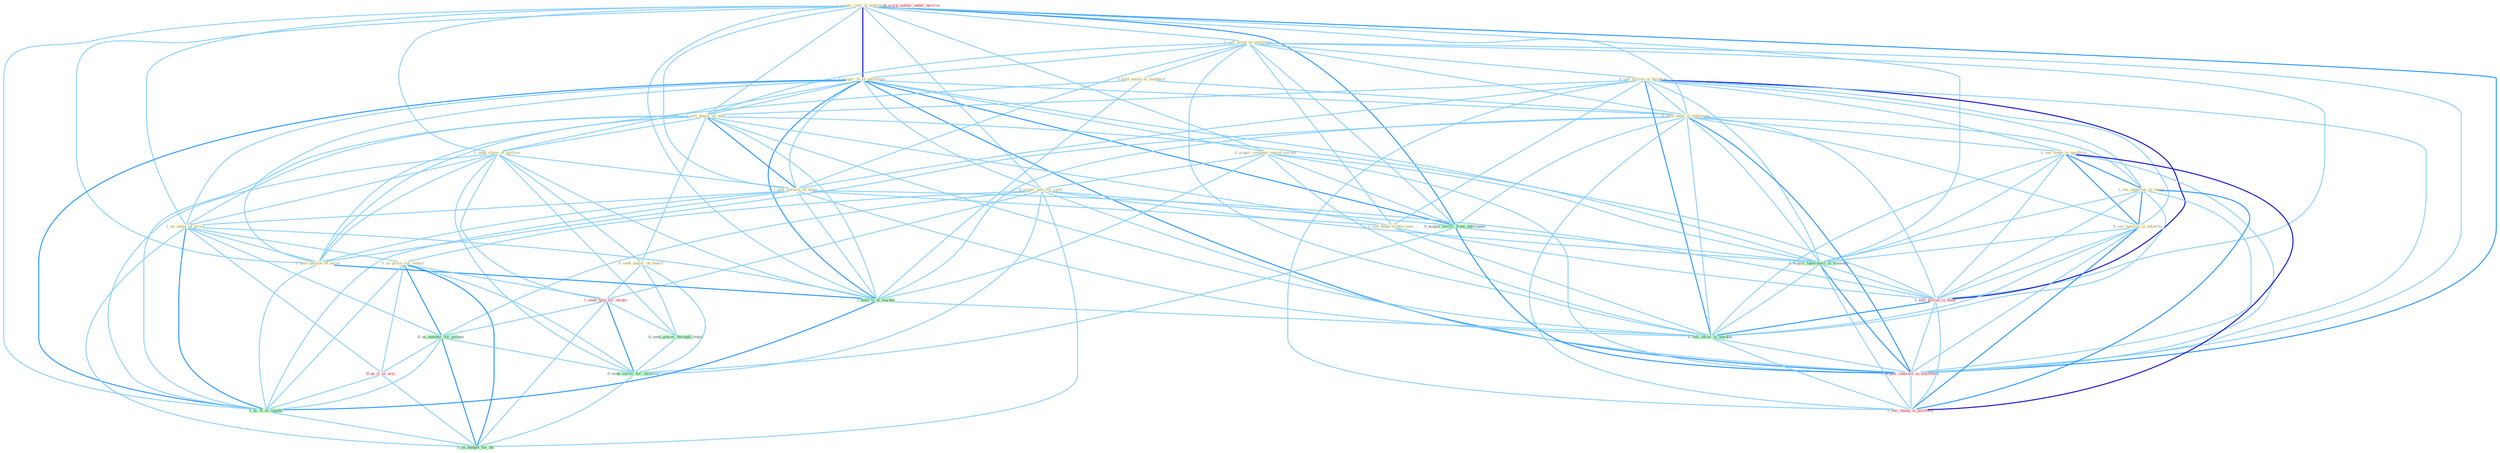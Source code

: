 Graph G{ 
    node
    [shape=polygon,style=filled,width=.5,height=.06,color="#BDFCC9",fixedsize=true,fontsize=4,
    fontcolor="#2f4f4f"];
    {node
    [color="#ffffe0", fontcolor="#8b7d6b"] "1_acquir_rest_of_entitynam " "0_sell_asset_to_entitynam " "1_acquir_%_of_entitynam " "0_hold_anyon_to_standard " "0_sell_billion_in_hardwar " "1_sell_major_of_unit " "1_seek_claim_of_million " "1_sell_version_of_devic " "0_acquir_compani_outsid_market " "0_hold_meet_in_entitynam " "0_see_name_in_portfolio " "1_see_opportun_in_integr " "0_see_messag_in_advertis " "1_us_some_of_proce " "0_seek_major_on_board " "0_acquir_unit_for_cash " "0_sell_bond_within_year " "1_hold_auction_of_secur " "0_us_proce_for_reduct "}
{node [color="#fff0f5", fontcolor="#b22222"] "1_seek_help_for_owner " "1_sell_billion_in_bond " "0_us_it_as_wai " "1_usurp_author_under_doctrin " "1_acquir_interest_in_entitynam " "1_see_chang_in_portfolio "}
edge [color="#B0E2FF"];

	"1_acquir_rest_of_entitynam " -- "0_sell_asset_to_entitynam " [w="1", color="#87cefa" ];
	"1_acquir_rest_of_entitynam " -- "1_acquir_%_of_entitynam " [w="3", color="#0000cd" , len=0.6];
	"1_acquir_rest_of_entitynam " -- "1_sell_major_of_unit " [w="1", color="#87cefa" ];
	"1_acquir_rest_of_entitynam " -- "1_seek_claim_of_million " [w="1", color="#87cefa" ];
	"1_acquir_rest_of_entitynam " -- "1_sell_version_of_devic " [w="1", color="#87cefa" ];
	"1_acquir_rest_of_entitynam " -- "0_acquir_compani_outsid_market " [w="1", color="#87cefa" ];
	"1_acquir_rest_of_entitynam " -- "0_hold_meet_in_entitynam " [w="1", color="#87cefa" ];
	"1_acquir_rest_of_entitynam " -- "1_us_some_of_proce " [w="1", color="#87cefa" ];
	"1_acquir_rest_of_entitynam " -- "0_acquir_unit_for_cash " [w="1", color="#87cefa" ];
	"1_acquir_rest_of_entitynam " -- "1_hold_auction_of_secur " [w="1", color="#87cefa" ];
	"1_acquir_rest_of_entitynam " -- "0_acquir_servic_from_entitynam " [w="2", color="#1e90ff" , len=0.8];
	"1_acquir_rest_of_entitynam " -- "1_hold_%_of_market " [w="1", color="#87cefa" ];
	"1_acquir_rest_of_entitynam " -- "0_acquir_laboratori_in_transact " [w="1", color="#87cefa" ];
	"1_acquir_rest_of_entitynam " -- "1_us_%_of_capabl " [w="1", color="#87cefa" ];
	"1_acquir_rest_of_entitynam " -- "1_acquir_interest_in_entitynam " [w="2", color="#1e90ff" , len=0.8];
	"0_sell_asset_to_entitynam " -- "1_acquir_%_of_entitynam " [w="1", color="#87cefa" ];
	"0_sell_asset_to_entitynam " -- "0_hold_anyon_to_standard " [w="1", color="#87cefa" ];
	"0_sell_asset_to_entitynam " -- "0_sell_billion_in_hardwar " [w="1", color="#87cefa" ];
	"0_sell_asset_to_entitynam " -- "1_sell_major_of_unit " [w="1", color="#87cefa" ];
	"0_sell_asset_to_entitynam " -- "1_sell_version_of_devic " [w="1", color="#87cefa" ];
	"0_sell_asset_to_entitynam " -- "0_hold_meet_in_entitynam " [w="1", color="#87cefa" ];
	"0_sell_asset_to_entitynam " -- "0_sell_bond_within_year " [w="1", color="#87cefa" ];
	"0_sell_asset_to_entitynam " -- "0_acquir_servic_from_entitynam " [w="1", color="#87cefa" ];
	"0_sell_asset_to_entitynam " -- "1_sell_billion_in_bond " [w="1", color="#87cefa" ];
	"0_sell_asset_to_entitynam " -- "0_sell_secur_in_market " [w="1", color="#87cefa" ];
	"0_sell_asset_to_entitynam " -- "1_acquir_interest_in_entitynam " [w="1", color="#87cefa" ];
	"1_acquir_%_of_entitynam " -- "1_sell_major_of_unit " [w="1", color="#87cefa" ];
	"1_acquir_%_of_entitynam " -- "1_seek_claim_of_million " [w="1", color="#87cefa" ];
	"1_acquir_%_of_entitynam " -- "1_sell_version_of_devic " [w="1", color="#87cefa" ];
	"1_acquir_%_of_entitynam " -- "0_acquir_compani_outsid_market " [w="1", color="#87cefa" ];
	"1_acquir_%_of_entitynam " -- "0_hold_meet_in_entitynam " [w="1", color="#87cefa" ];
	"1_acquir_%_of_entitynam " -- "1_us_some_of_proce " [w="1", color="#87cefa" ];
	"1_acquir_%_of_entitynam " -- "0_acquir_unit_for_cash " [w="1", color="#87cefa" ];
	"1_acquir_%_of_entitynam " -- "1_hold_auction_of_secur " [w="1", color="#87cefa" ];
	"1_acquir_%_of_entitynam " -- "0_acquir_servic_from_entitynam " [w="2", color="#1e90ff" , len=0.8];
	"1_acquir_%_of_entitynam " -- "1_hold_%_of_market " [w="2", color="#1e90ff" , len=0.8];
	"1_acquir_%_of_entitynam " -- "0_acquir_laboratori_in_transact " [w="1", color="#87cefa" ];
	"1_acquir_%_of_entitynam " -- "1_us_%_of_capabl " [w="2", color="#1e90ff" , len=0.8];
	"1_acquir_%_of_entitynam " -- "1_acquir_interest_in_entitynam " [w="2", color="#1e90ff" , len=0.8];
	"0_hold_anyon_to_standard " -- "0_hold_meet_in_entitynam " [w="1", color="#87cefa" ];
	"0_hold_anyon_to_standard " -- "1_hold_auction_of_secur " [w="1", color="#87cefa" ];
	"0_hold_anyon_to_standard " -- "1_hold_%_of_market " [w="1", color="#87cefa" ];
	"0_sell_billion_in_hardwar " -- "1_sell_major_of_unit " [w="1", color="#87cefa" ];
	"0_sell_billion_in_hardwar " -- "1_sell_version_of_devic " [w="1", color="#87cefa" ];
	"0_sell_billion_in_hardwar " -- "0_hold_meet_in_entitynam " [w="1", color="#87cefa" ];
	"0_sell_billion_in_hardwar " -- "0_see_name_in_portfolio " [w="1", color="#87cefa" ];
	"0_sell_billion_in_hardwar " -- "1_see_opportun_in_integr " [w="1", color="#87cefa" ];
	"0_sell_billion_in_hardwar " -- "0_see_messag_in_advertis " [w="1", color="#87cefa" ];
	"0_sell_billion_in_hardwar " -- "0_sell_bond_within_year " [w="1", color="#87cefa" ];
	"0_sell_billion_in_hardwar " -- "0_acquir_laboratori_in_transact " [w="1", color="#87cefa" ];
	"0_sell_billion_in_hardwar " -- "1_sell_billion_in_bond " [w="3", color="#0000cd" , len=0.6];
	"0_sell_billion_in_hardwar " -- "0_sell_secur_in_market " [w="2", color="#1e90ff" , len=0.8];
	"0_sell_billion_in_hardwar " -- "1_acquir_interest_in_entitynam " [w="1", color="#87cefa" ];
	"0_sell_billion_in_hardwar " -- "1_see_chang_in_portfolio " [w="1", color="#87cefa" ];
	"1_sell_major_of_unit " -- "1_seek_claim_of_million " [w="1", color="#87cefa" ];
	"1_sell_major_of_unit " -- "1_sell_version_of_devic " [w="2", color="#1e90ff" , len=0.8];
	"1_sell_major_of_unit " -- "1_us_some_of_proce " [w="1", color="#87cefa" ];
	"1_sell_major_of_unit " -- "0_seek_major_on_board " [w="1", color="#87cefa" ];
	"1_sell_major_of_unit " -- "0_sell_bond_within_year " [w="1", color="#87cefa" ];
	"1_sell_major_of_unit " -- "1_hold_auction_of_secur " [w="1", color="#87cefa" ];
	"1_sell_major_of_unit " -- "1_hold_%_of_market " [w="1", color="#87cefa" ];
	"1_sell_major_of_unit " -- "1_sell_billion_in_bond " [w="1", color="#87cefa" ];
	"1_sell_major_of_unit " -- "1_us_%_of_capabl " [w="1", color="#87cefa" ];
	"1_sell_major_of_unit " -- "0_sell_secur_in_market " [w="1", color="#87cefa" ];
	"1_seek_claim_of_million " -- "1_sell_version_of_devic " [w="1", color="#87cefa" ];
	"1_seek_claim_of_million " -- "1_us_some_of_proce " [w="1", color="#87cefa" ];
	"1_seek_claim_of_million " -- "0_seek_major_on_board " [w="1", color="#87cefa" ];
	"1_seek_claim_of_million " -- "1_hold_auction_of_secur " [w="1", color="#87cefa" ];
	"1_seek_claim_of_million " -- "1_seek_help_for_owner " [w="1", color="#87cefa" ];
	"1_seek_claim_of_million " -- "1_hold_%_of_market " [w="1", color="#87cefa" ];
	"1_seek_claim_of_million " -- "0_seek_power_through_regul " [w="1", color="#87cefa" ];
	"1_seek_claim_of_million " -- "1_us_%_of_capabl " [w="1", color="#87cefa" ];
	"1_seek_claim_of_million " -- "0_seek_servic_for_children " [w="1", color="#87cefa" ];
	"1_sell_version_of_devic " -- "1_us_some_of_proce " [w="1", color="#87cefa" ];
	"1_sell_version_of_devic " -- "0_sell_bond_within_year " [w="1", color="#87cefa" ];
	"1_sell_version_of_devic " -- "1_hold_auction_of_secur " [w="1", color="#87cefa" ];
	"1_sell_version_of_devic " -- "1_hold_%_of_market " [w="1", color="#87cefa" ];
	"1_sell_version_of_devic " -- "1_sell_billion_in_bond " [w="1", color="#87cefa" ];
	"1_sell_version_of_devic " -- "1_us_%_of_capabl " [w="1", color="#87cefa" ];
	"1_sell_version_of_devic " -- "0_sell_secur_in_market " [w="1", color="#87cefa" ];
	"0_acquir_compani_outsid_market " -- "0_acquir_unit_for_cash " [w="1", color="#87cefa" ];
	"0_acquir_compani_outsid_market " -- "0_acquir_servic_from_entitynam " [w="1", color="#87cefa" ];
	"0_acquir_compani_outsid_market " -- "1_hold_%_of_market " [w="1", color="#87cefa" ];
	"0_acquir_compani_outsid_market " -- "0_acquir_laboratori_in_transact " [w="1", color="#87cefa" ];
	"0_acquir_compani_outsid_market " -- "0_sell_secur_in_market " [w="1", color="#87cefa" ];
	"0_acquir_compani_outsid_market " -- "1_acquir_interest_in_entitynam " [w="1", color="#87cefa" ];
	"0_hold_meet_in_entitynam " -- "0_see_name_in_portfolio " [w="1", color="#87cefa" ];
	"0_hold_meet_in_entitynam " -- "1_see_opportun_in_integr " [w="1", color="#87cefa" ];
	"0_hold_meet_in_entitynam " -- "0_see_messag_in_advertis " [w="1", color="#87cefa" ];
	"0_hold_meet_in_entitynam " -- "1_hold_auction_of_secur " [w="1", color="#87cefa" ];
	"0_hold_meet_in_entitynam " -- "0_acquir_servic_from_entitynam " [w="1", color="#87cefa" ];
	"0_hold_meet_in_entitynam " -- "1_hold_%_of_market " [w="1", color="#87cefa" ];
	"0_hold_meet_in_entitynam " -- "0_acquir_laboratori_in_transact " [w="1", color="#87cefa" ];
	"0_hold_meet_in_entitynam " -- "1_sell_billion_in_bond " [w="1", color="#87cefa" ];
	"0_hold_meet_in_entitynam " -- "0_sell_secur_in_market " [w="1", color="#87cefa" ];
	"0_hold_meet_in_entitynam " -- "1_acquir_interest_in_entitynam " [w="2", color="#1e90ff" , len=0.8];
	"0_hold_meet_in_entitynam " -- "1_see_chang_in_portfolio " [w="1", color="#87cefa" ];
	"0_see_name_in_portfolio " -- "1_see_opportun_in_integr " [w="2", color="#1e90ff" , len=0.8];
	"0_see_name_in_portfolio " -- "0_see_messag_in_advertis " [w="2", color="#1e90ff" , len=0.8];
	"0_see_name_in_portfolio " -- "0_acquir_laboratori_in_transact " [w="1", color="#87cefa" ];
	"0_see_name_in_portfolio " -- "1_sell_billion_in_bond " [w="1", color="#87cefa" ];
	"0_see_name_in_portfolio " -- "0_sell_secur_in_market " [w="1", color="#87cefa" ];
	"0_see_name_in_portfolio " -- "1_acquir_interest_in_entitynam " [w="1", color="#87cefa" ];
	"0_see_name_in_portfolio " -- "1_see_chang_in_portfolio " [w="3", color="#0000cd" , len=0.6];
	"1_see_opportun_in_integr " -- "0_see_messag_in_advertis " [w="2", color="#1e90ff" , len=0.8];
	"1_see_opportun_in_integr " -- "0_acquir_laboratori_in_transact " [w="1", color="#87cefa" ];
	"1_see_opportun_in_integr " -- "1_sell_billion_in_bond " [w="1", color="#87cefa" ];
	"1_see_opportun_in_integr " -- "0_sell_secur_in_market " [w="1", color="#87cefa" ];
	"1_see_opportun_in_integr " -- "1_acquir_interest_in_entitynam " [w="1", color="#87cefa" ];
	"1_see_opportun_in_integr " -- "1_see_chang_in_portfolio " [w="2", color="#1e90ff" , len=0.8];
	"0_see_messag_in_advertis " -- "0_acquir_laboratori_in_transact " [w="1", color="#87cefa" ];
	"0_see_messag_in_advertis " -- "1_sell_billion_in_bond " [w="1", color="#87cefa" ];
	"0_see_messag_in_advertis " -- "0_sell_secur_in_market " [w="1", color="#87cefa" ];
	"0_see_messag_in_advertis " -- "1_acquir_interest_in_entitynam " [w="1", color="#87cefa" ];
	"0_see_messag_in_advertis " -- "1_see_chang_in_portfolio " [w="2", color="#1e90ff" , len=0.8];
	"1_us_some_of_proce " -- "1_hold_auction_of_secur " [w="1", color="#87cefa" ];
	"1_us_some_of_proce " -- "0_us_proce_for_reduct " [w="1", color="#87cefa" ];
	"1_us_some_of_proce " -- "1_hold_%_of_market " [w="1", color="#87cefa" ];
	"1_us_some_of_proce " -- "0_us_number_for_purpos " [w="1", color="#87cefa" ];
	"1_us_some_of_proce " -- "0_us_it_as_wai " [w="1", color="#87cefa" ];
	"1_us_some_of_proce " -- "1_us_%_of_capabl " [w="2", color="#1e90ff" , len=0.8];
	"1_us_some_of_proce " -- "0_us_budget_for_thi " [w="1", color="#87cefa" ];
	"0_seek_major_on_board " -- "1_seek_help_for_owner " [w="1", color="#87cefa" ];
	"0_seek_major_on_board " -- "0_seek_power_through_regul " [w="1", color="#87cefa" ];
	"0_seek_major_on_board " -- "0_seek_servic_for_children " [w="1", color="#87cefa" ];
	"0_acquir_unit_for_cash " -- "0_us_proce_for_reduct " [w="1", color="#87cefa" ];
	"0_acquir_unit_for_cash " -- "1_seek_help_for_owner " [w="1", color="#87cefa" ];
	"0_acquir_unit_for_cash " -- "0_acquir_servic_from_entitynam " [w="1", color="#87cefa" ];
	"0_acquir_unit_for_cash " -- "0_us_number_for_purpos " [w="1", color="#87cefa" ];
	"0_acquir_unit_for_cash " -- "0_acquir_laboratori_in_transact " [w="1", color="#87cefa" ];
	"0_acquir_unit_for_cash " -- "1_acquir_interest_in_entitynam " [w="1", color="#87cefa" ];
	"0_acquir_unit_for_cash " -- "0_seek_servic_for_children " [w="1", color="#87cefa" ];
	"0_acquir_unit_for_cash " -- "0_us_budget_for_thi " [w="1", color="#87cefa" ];
	"0_sell_bond_within_year " -- "1_sell_billion_in_bond " [w="1", color="#87cefa" ];
	"0_sell_bond_within_year " -- "0_sell_secur_in_market " [w="1", color="#87cefa" ];
	"1_hold_auction_of_secur " -- "1_hold_%_of_market " [w="2", color="#1e90ff" , len=0.8];
	"1_hold_auction_of_secur " -- "1_us_%_of_capabl " [w="1", color="#87cefa" ];
	"0_us_proce_for_reduct " -- "1_seek_help_for_owner " [w="1", color="#87cefa" ];
	"0_us_proce_for_reduct " -- "0_us_number_for_purpos " [w="2", color="#1e90ff" , len=0.8];
	"0_us_proce_for_reduct " -- "0_us_it_as_wai " [w="1", color="#87cefa" ];
	"0_us_proce_for_reduct " -- "1_us_%_of_capabl " [w="1", color="#87cefa" ];
	"0_us_proce_for_reduct " -- "0_seek_servic_for_children " [w="1", color="#87cefa" ];
	"0_us_proce_for_reduct " -- "0_us_budget_for_thi " [w="2", color="#1e90ff" , len=0.8];
	"1_seek_help_for_owner " -- "0_seek_power_through_regul " [w="1", color="#87cefa" ];
	"1_seek_help_for_owner " -- "0_us_number_for_purpos " [w="1", color="#87cefa" ];
	"1_seek_help_for_owner " -- "0_seek_servic_for_children " [w="2", color="#1e90ff" , len=0.8];
	"1_seek_help_for_owner " -- "0_us_budget_for_thi " [w="1", color="#87cefa" ];
	"0_acquir_servic_from_entitynam " -- "0_acquir_laboratori_in_transact " [w="1", color="#87cefa" ];
	"0_acquir_servic_from_entitynam " -- "1_acquir_interest_in_entitynam " [w="2", color="#1e90ff" , len=0.8];
	"0_acquir_servic_from_entitynam " -- "0_seek_servic_for_children " [w="1", color="#87cefa" ];
	"1_hold_%_of_market " -- "1_us_%_of_capabl " [w="2", color="#1e90ff" , len=0.8];
	"1_hold_%_of_market " -- "0_sell_secur_in_market " [w="1", color="#87cefa" ];
	"0_seek_power_through_regul " -- "0_seek_servic_for_children " [w="1", color="#87cefa" ];
	"0_us_number_for_purpos " -- "0_us_it_as_wai " [w="1", color="#87cefa" ];
	"0_us_number_for_purpos " -- "1_us_%_of_capabl " [w="1", color="#87cefa" ];
	"0_us_number_for_purpos " -- "0_seek_servic_for_children " [w="1", color="#87cefa" ];
	"0_us_number_for_purpos " -- "0_us_budget_for_thi " [w="2", color="#1e90ff" , len=0.8];
	"0_acquir_laboratori_in_transact " -- "1_sell_billion_in_bond " [w="1", color="#87cefa" ];
	"0_acquir_laboratori_in_transact " -- "0_sell_secur_in_market " [w="1", color="#87cefa" ];
	"0_acquir_laboratori_in_transact " -- "1_acquir_interest_in_entitynam " [w="2", color="#1e90ff" , len=0.8];
	"0_acquir_laboratori_in_transact " -- "1_see_chang_in_portfolio " [w="1", color="#87cefa" ];
	"1_sell_billion_in_bond " -- "0_sell_secur_in_market " [w="2", color="#1e90ff" , len=0.8];
	"1_sell_billion_in_bond " -- "1_acquir_interest_in_entitynam " [w="1", color="#87cefa" ];
	"1_sell_billion_in_bond " -- "1_see_chang_in_portfolio " [w="1", color="#87cefa" ];
	"0_us_it_as_wai " -- "1_us_%_of_capabl " [w="1", color="#87cefa" ];
	"0_us_it_as_wai " -- "0_us_budget_for_thi " [w="1", color="#87cefa" ];
	"1_us_%_of_capabl " -- "0_us_budget_for_thi " [w="1", color="#87cefa" ];
	"0_sell_secur_in_market " -- "1_acquir_interest_in_entitynam " [w="1", color="#87cefa" ];
	"0_sell_secur_in_market " -- "1_see_chang_in_portfolio " [w="1", color="#87cefa" ];
	"1_acquir_interest_in_entitynam " -- "1_see_chang_in_portfolio " [w="1", color="#87cefa" ];
	"0_seek_servic_for_children " -- "0_us_budget_for_thi " [w="1", color="#87cefa" ];
}